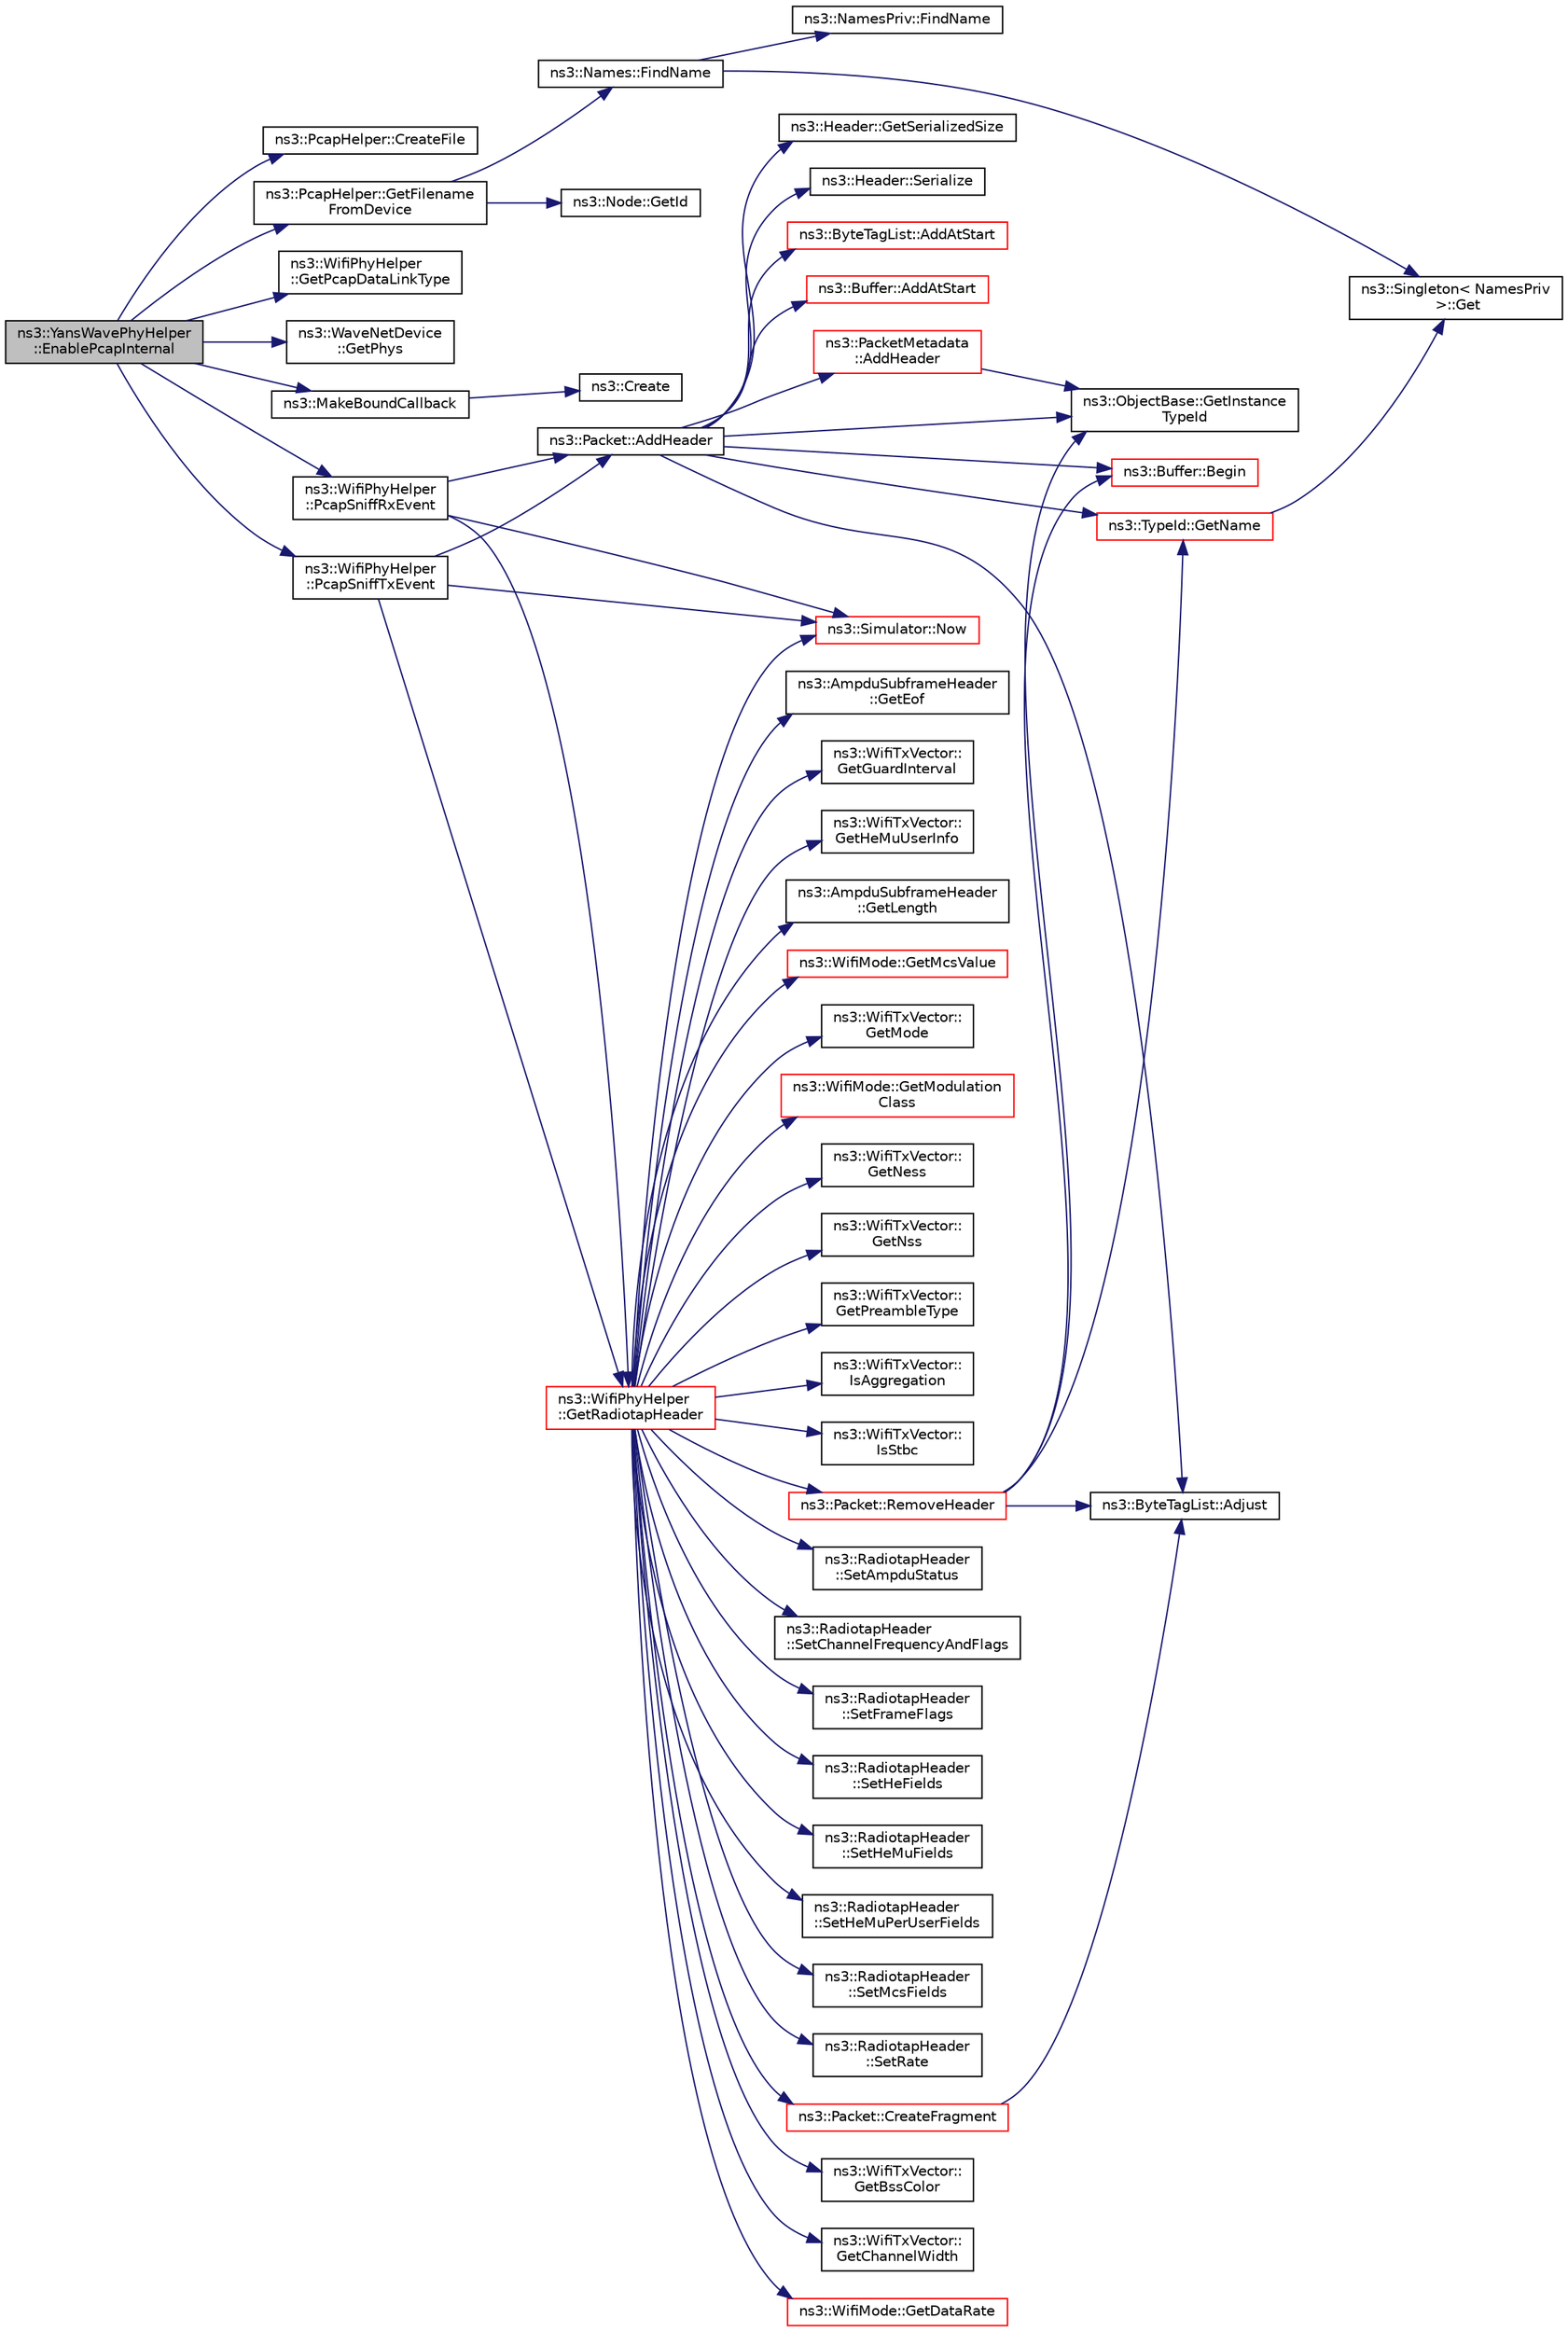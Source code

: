 digraph "ns3::YansWavePhyHelper::EnablePcapInternal"
{
 // LATEX_PDF_SIZE
  edge [fontname="Helvetica",fontsize="10",labelfontname="Helvetica",labelfontsize="10"];
  node [fontname="Helvetica",fontsize="10",shape=record];
  rankdir="LR";
  Node1 [label="ns3::YansWavePhyHelper\l::EnablePcapInternal",height=0.2,width=0.4,color="black", fillcolor="grey75", style="filled", fontcolor="black",tooltip="Enable pcap output the indicated net device."];
  Node1 -> Node2 [color="midnightblue",fontsize="10",style="solid",fontname="Helvetica"];
  Node2 [label="ns3::PcapHelper::CreateFile",height=0.2,width=0.4,color="black", fillcolor="white", style="filled",URL="$classns3_1_1_pcap_helper.html#a216e4a2ee6d533fd71aacab300c1d786",tooltip="Create and initialize a pcap file."];
  Node1 -> Node3 [color="midnightblue",fontsize="10",style="solid",fontname="Helvetica"];
  Node3 [label="ns3::PcapHelper::GetFilename\lFromDevice",height=0.2,width=0.4,color="black", fillcolor="white", style="filled",URL="$classns3_1_1_pcap_helper.html#a0da71e0938f0074cf08b4167d2e36702",tooltip="Let the pcap helper figure out a reasonable filename to use for a pcap file associated with a device."];
  Node3 -> Node4 [color="midnightblue",fontsize="10",style="solid",fontname="Helvetica"];
  Node4 [label="ns3::Names::FindName",height=0.2,width=0.4,color="black", fillcolor="white", style="filled",URL="$classns3_1_1_names.html#ab9664faf23569aaae64a2d1f65265045",tooltip="Given a pointer to an object, look to see if that object has a name associated with it and,..."];
  Node4 -> Node5 [color="midnightblue",fontsize="10",style="solid",fontname="Helvetica"];
  Node5 [label="ns3::NamesPriv::FindName",height=0.2,width=0.4,color="black", fillcolor="white", style="filled",URL="$classns3_1_1_names_priv.html#a7fbc3ac7b8924c08d86ddc79d96385fa",tooltip="Internal implementation for Names::FindName()"];
  Node4 -> Node6 [color="midnightblue",fontsize="10",style="solid",fontname="Helvetica"];
  Node6 [label="ns3::Singleton\< NamesPriv\l \>::Get",height=0.2,width=0.4,color="black", fillcolor="white", style="filled",URL="$classns3_1_1_singleton.html#a80a2cd3c25a27ea72add7a9f7a141ffa",tooltip="Get a pointer to the singleton instance."];
  Node3 -> Node7 [color="midnightblue",fontsize="10",style="solid",fontname="Helvetica"];
  Node7 [label="ns3::Node::GetId",height=0.2,width=0.4,color="black", fillcolor="white", style="filled",URL="$classns3_1_1_node.html#a2ed8663077afcb8db519296b0ada6355",tooltip=" "];
  Node1 -> Node8 [color="midnightblue",fontsize="10",style="solid",fontname="Helvetica"];
  Node8 [label="ns3::WifiPhyHelper\l::GetPcapDataLinkType",height=0.2,width=0.4,color="black", fillcolor="white", style="filled",URL="$classns3_1_1_wifi_phy_helper.html#ae683905c7cc67c48096c29fbf014c2c4",tooltip="Get the data link type of PCAP traces to be used."];
  Node1 -> Node9 [color="midnightblue",fontsize="10",style="solid",fontname="Helvetica"];
  Node9 [label="ns3::WaveNetDevice\l::GetPhys",height=0.2,width=0.4,color="black", fillcolor="white", style="filled",URL="$classns3_1_1_wave_net_device.html#a4b7ca83701873649815e2d3f1c363d3f",tooltip=" "];
  Node1 -> Node10 [color="midnightblue",fontsize="10",style="solid",fontname="Helvetica"];
  Node10 [label="ns3::MakeBoundCallback",height=0.2,width=0.4,color="black", fillcolor="white", style="filled",URL="$group__makeboundcallback.html#ga1725d6362e6065faa0709f7c93f8d770",tooltip="Make Callbacks with one bound argument."];
  Node10 -> Node11 [color="midnightblue",fontsize="10",style="solid",fontname="Helvetica"];
  Node11 [label="ns3::Create",height=0.2,width=0.4,color="black", fillcolor="white", style="filled",URL="$group__ptr.html#ga086d8d4a76485a155f0408b85dcebede",tooltip="Create class instances by constructors with varying numbers of arguments and return them by Ptr."];
  Node1 -> Node12 [color="midnightblue",fontsize="10",style="solid",fontname="Helvetica"];
  Node12 [label="ns3::WifiPhyHelper\l::PcapSniffRxEvent",height=0.2,width=0.4,color="black", fillcolor="white", style="filled",URL="$classns3_1_1_wifi_phy_helper.html#a734d8335af5fb3db2e93a80195faccea",tooltip=" "];
  Node12 -> Node13 [color="midnightblue",fontsize="10",style="solid",fontname="Helvetica"];
  Node13 [label="ns3::Packet::AddHeader",height=0.2,width=0.4,color="black", fillcolor="white", style="filled",URL="$classns3_1_1_packet.html#a465108c595a0bc592095cbcab1832ed8",tooltip="Add header to this packet."];
  Node13 -> Node14 [color="midnightblue",fontsize="10",style="solid",fontname="Helvetica"];
  Node14 [label="ns3::ByteTagList::AddAtStart",height=0.2,width=0.4,color="red", fillcolor="white", style="filled",URL="$classns3_1_1_byte_tag_list.html#acb4563fbe4299c55af41ba7a166b71d5",tooltip="Make sure that all offsets are bigger than prependOffset which represents the location where new byte..."];
  Node13 -> Node20 [color="midnightblue",fontsize="10",style="solid",fontname="Helvetica"];
  Node20 [label="ns3::Buffer::AddAtStart",height=0.2,width=0.4,color="red", fillcolor="white", style="filled",URL="$classns3_1_1_buffer.html#a8abd8164c3671d3dadc98fc66fade7b1",tooltip=" "];
  Node13 -> Node30 [color="midnightblue",fontsize="10",style="solid",fontname="Helvetica"];
  Node30 [label="ns3::PacketMetadata\l::AddHeader",height=0.2,width=0.4,color="red", fillcolor="white", style="filled",URL="$classns3_1_1_packet_metadata.html#abdce736c4c5f647242f0808c0d2f9249",tooltip="Add an header."];
  Node30 -> Node43 [color="midnightblue",fontsize="10",style="solid",fontname="Helvetica"];
  Node43 [label="ns3::ObjectBase::GetInstance\lTypeId",height=0.2,width=0.4,color="black", fillcolor="white", style="filled",URL="$classns3_1_1_object_base.html#abe5b43a6f5b99a92a4c3122db31f06fb",tooltip="Get the most derived TypeId for this Object."];
  Node13 -> Node50 [color="midnightblue",fontsize="10",style="solid",fontname="Helvetica"];
  Node50 [label="ns3::ByteTagList::Adjust",height=0.2,width=0.4,color="black", fillcolor="white", style="filled",URL="$classns3_1_1_byte_tag_list.html#a1fec06d7e6daaf8039cf2a148e4090f2",tooltip="Adjust the offsets stored internally by the adjustment delta."];
  Node13 -> Node51 [color="midnightblue",fontsize="10",style="solid",fontname="Helvetica"];
  Node51 [label="ns3::Buffer::Begin",height=0.2,width=0.4,color="red", fillcolor="white", style="filled",URL="$classns3_1_1_buffer.html#acb977a0179de9abe4e295ce22023b4ca",tooltip=" "];
  Node13 -> Node43 [color="midnightblue",fontsize="10",style="solid",fontname="Helvetica"];
  Node13 -> Node52 [color="midnightblue",fontsize="10",style="solid",fontname="Helvetica"];
  Node52 [label="ns3::TypeId::GetName",height=0.2,width=0.4,color="red", fillcolor="white", style="filled",URL="$classns3_1_1_type_id.html#abc4965475a579c2afdc668d7a7d58374",tooltip="Get the name."];
  Node52 -> Node6 [color="midnightblue",fontsize="10",style="solid",fontname="Helvetica"];
  Node13 -> Node55 [color="midnightblue",fontsize="10",style="solid",fontname="Helvetica"];
  Node55 [label="ns3::Header::GetSerializedSize",height=0.2,width=0.4,color="black", fillcolor="white", style="filled",URL="$classns3_1_1_header.html#a6ef0497eabc1b1fb0ad42738eb73f934",tooltip=" "];
  Node13 -> Node56 [color="midnightblue",fontsize="10",style="solid",fontname="Helvetica"];
  Node56 [label="ns3::Header::Serialize",height=0.2,width=0.4,color="black", fillcolor="white", style="filled",URL="$classns3_1_1_header.html#afb61f1aac69ff8349a6bfe521fab5404",tooltip=" "];
  Node12 -> Node57 [color="midnightblue",fontsize="10",style="solid",fontname="Helvetica"];
  Node57 [label="ns3::WifiPhyHelper\l::GetRadiotapHeader",height=0.2,width=0.4,color="red", fillcolor="white", style="filled",URL="$classns3_1_1_wifi_phy_helper.html#ad81031ab5a8a49fe4d1c70d930cd2b76",tooltip="Get the Radiotap header for a transmitted packet."];
  Node57 -> Node58 [color="midnightblue",fontsize="10",style="solid",fontname="Helvetica"];
  Node58 [label="ns3::Packet::CreateFragment",height=0.2,width=0.4,color="red", fillcolor="white", style="filled",URL="$classns3_1_1_packet.html#acdb23fec2c1dbebd9e6917895e9bcc65",tooltip="Create a new packet which contains a fragment of the original packet."];
  Node58 -> Node50 [color="midnightblue",fontsize="10",style="solid",fontname="Helvetica"];
  Node57 -> Node71 [color="midnightblue",fontsize="10",style="solid",fontname="Helvetica"];
  Node71 [label="ns3::WifiTxVector::\lGetBssColor",height=0.2,width=0.4,color="black", fillcolor="white", style="filled",URL="$classns3_1_1_wifi_tx_vector.html#a00d436e991cca5705d007a687b37d96e",tooltip="Get the BSS color."];
  Node57 -> Node72 [color="midnightblue",fontsize="10",style="solid",fontname="Helvetica"];
  Node72 [label="ns3::WifiTxVector::\lGetChannelWidth",height=0.2,width=0.4,color="black", fillcolor="white", style="filled",URL="$classns3_1_1_wifi_tx_vector.html#ac56a35b49d9d77e09357adc171570d51",tooltip=" "];
  Node57 -> Node73 [color="midnightblue",fontsize="10",style="solid",fontname="Helvetica"];
  Node73 [label="ns3::WifiMode::GetDataRate",height=0.2,width=0.4,color="red", fillcolor="white", style="filled",URL="$classns3_1_1_wifi_mode.html#ad90f36e733ceaf8c5771cfbda437e14f",tooltip=" "];
  Node57 -> Node80 [color="midnightblue",fontsize="10",style="solid",fontname="Helvetica"];
  Node80 [label="ns3::AmpduSubframeHeader\l::GetEof",height=0.2,width=0.4,color="black", fillcolor="white", style="filled",URL="$classns3_1_1_ampdu_subframe_header.html#ac903518a999682b5d4da011d7b03b445",tooltip="Return the EOF field."];
  Node57 -> Node81 [color="midnightblue",fontsize="10",style="solid",fontname="Helvetica"];
  Node81 [label="ns3::WifiTxVector::\lGetGuardInterval",height=0.2,width=0.4,color="black", fillcolor="white", style="filled",URL="$classns3_1_1_wifi_tx_vector.html#aeffd754ff39a3df905eb6a9be3567010",tooltip=" "];
  Node57 -> Node82 [color="midnightblue",fontsize="10",style="solid",fontname="Helvetica"];
  Node82 [label="ns3::WifiTxVector::\lGetHeMuUserInfo",height=0.2,width=0.4,color="black", fillcolor="white", style="filled",URL="$classns3_1_1_wifi_tx_vector.html#a6a2aa1b2ed08bcc4384896952cc4b147",tooltip="Get the HE MU user-specific transmission information for the given STA-ID."];
  Node57 -> Node83 [color="midnightblue",fontsize="10",style="solid",fontname="Helvetica"];
  Node83 [label="ns3::AmpduSubframeHeader\l::GetLength",height=0.2,width=0.4,color="black", fillcolor="white", style="filled",URL="$classns3_1_1_ampdu_subframe_header.html#acb131533076842db8959fc5c7408673e",tooltip="Return the length field."];
  Node57 -> Node84 [color="midnightblue",fontsize="10",style="solid",fontname="Helvetica"];
  Node84 [label="ns3::WifiMode::GetMcsValue",height=0.2,width=0.4,color="red", fillcolor="white", style="filled",URL="$classns3_1_1_wifi_mode.html#a4ba00941b5dbc4903ffecc1a0c841c6c",tooltip=" "];
  Node57 -> Node85 [color="midnightblue",fontsize="10",style="solid",fontname="Helvetica"];
  Node85 [label="ns3::WifiTxVector::\lGetMode",height=0.2,width=0.4,color="black", fillcolor="white", style="filled",URL="$classns3_1_1_wifi_tx_vector.html#a47d0b3ae3c7de8817626469f5fe1be6a",tooltip="If this TX vector is associated with an SU PPDU, return the selected payload transmission mode."];
  Node57 -> Node86 [color="midnightblue",fontsize="10",style="solid",fontname="Helvetica"];
  Node86 [label="ns3::WifiMode::GetModulation\lClass",height=0.2,width=0.4,color="red", fillcolor="white", style="filled",URL="$classns3_1_1_wifi_mode.html#a67e1664cac501221b63a2be307184cc9",tooltip=" "];
  Node57 -> Node87 [color="midnightblue",fontsize="10",style="solid",fontname="Helvetica"];
  Node87 [label="ns3::WifiTxVector::\lGetNess",height=0.2,width=0.4,color="black", fillcolor="white", style="filled",URL="$classns3_1_1_wifi_tx_vector.html#a5e6931e51698a7fc6137d7e55fb66213",tooltip=" "];
  Node57 -> Node88 [color="midnightblue",fontsize="10",style="solid",fontname="Helvetica"];
  Node88 [label="ns3::WifiTxVector::\lGetNss",height=0.2,width=0.4,color="black", fillcolor="white", style="filled",URL="$classns3_1_1_wifi_tx_vector.html#a9c779eec5b3a9236d131f57c501390fa",tooltip="If this TX vector is associated with an SU PPDU, return the number of spatial streams."];
  Node57 -> Node89 [color="midnightblue",fontsize="10",style="solid",fontname="Helvetica"];
  Node89 [label="ns3::WifiTxVector::\lGetPreambleType",height=0.2,width=0.4,color="black", fillcolor="white", style="filled",URL="$classns3_1_1_wifi_tx_vector.html#a7125591f923091b79fe4a607dfad22e4",tooltip=" "];
  Node57 -> Node90 [color="midnightblue",fontsize="10",style="solid",fontname="Helvetica"];
  Node90 [label="ns3::WifiTxVector::\lIsAggregation",height=0.2,width=0.4,color="black", fillcolor="white", style="filled",URL="$classns3_1_1_wifi_tx_vector.html#aae65c13f3633fbf99f95084a49d4b39e",tooltip="Checks whether the PSDU contains A-MPDU."];
  Node57 -> Node91 [color="midnightblue",fontsize="10",style="solid",fontname="Helvetica"];
  Node91 [label="ns3::WifiTxVector::\lIsStbc",height=0.2,width=0.4,color="black", fillcolor="white", style="filled",URL="$classns3_1_1_wifi_tx_vector.html#ae7531bb5085a2e63d0be0222ff52e7c1",tooltip="Check if STBC is used or not."];
  Node57 -> Node92 [color="midnightblue",fontsize="10",style="solid",fontname="Helvetica"];
  Node92 [label="ns3::Simulator::Now",height=0.2,width=0.4,color="red", fillcolor="white", style="filled",URL="$classns3_1_1_simulator.html#ac3178fa975b419f7875e7105be122800",tooltip="Return the current simulation virtual time."];
  Node57 -> Node137 [color="midnightblue",fontsize="10",style="solid",fontname="Helvetica"];
  Node137 [label="ns3::Packet::RemoveHeader",height=0.2,width=0.4,color="red", fillcolor="white", style="filled",URL="$classns3_1_1_packet.html#a0961eccf975d75f902d40956c93ba63e",tooltip="Deserialize and remove the header from the internal buffer."];
  Node137 -> Node50 [color="midnightblue",fontsize="10",style="solid",fontname="Helvetica"];
  Node137 -> Node51 [color="midnightblue",fontsize="10",style="solid",fontname="Helvetica"];
  Node137 -> Node43 [color="midnightblue",fontsize="10",style="solid",fontname="Helvetica"];
  Node137 -> Node52 [color="midnightblue",fontsize="10",style="solid",fontname="Helvetica"];
  Node57 -> Node140 [color="midnightblue",fontsize="10",style="solid",fontname="Helvetica"];
  Node140 [label="ns3::RadiotapHeader\l::SetAmpduStatus",height=0.2,width=0.4,color="black", fillcolor="white", style="filled",URL="$classns3_1_1_radiotap_header.html#a8fae7a24dbeba412fdb9b7fc79f74f41",tooltip="Set the A-MPDU status fields."];
  Node57 -> Node141 [color="midnightblue",fontsize="10",style="solid",fontname="Helvetica"];
  Node141 [label="ns3::RadiotapHeader\l::SetChannelFrequencyAndFlags",height=0.2,width=0.4,color="black", fillcolor="white", style="filled",URL="$classns3_1_1_radiotap_header.html#a429f94fc9a90307134b62cd1d6ed58b9",tooltip="Set the transmit/receive channel frequency and flags."];
  Node57 -> Node142 [color="midnightblue",fontsize="10",style="solid",fontname="Helvetica"];
  Node142 [label="ns3::RadiotapHeader\l::SetFrameFlags",height=0.2,width=0.4,color="black", fillcolor="white", style="filled",URL="$classns3_1_1_radiotap_header.html#af8c523ad1498c9105da3f88a0897d9b0",tooltip="Set the frame flags of the transmitted or received frame."];
  Node57 -> Node143 [color="midnightblue",fontsize="10",style="solid",fontname="Helvetica"];
  Node143 [label="ns3::RadiotapHeader\l::SetHeFields",height=0.2,width=0.4,color="black", fillcolor="white", style="filled",URL="$classns3_1_1_radiotap_header.html#a708c3b677263a6451a625dce89a570e7",tooltip="Set the HE fields."];
  Node57 -> Node144 [color="midnightblue",fontsize="10",style="solid",fontname="Helvetica"];
  Node144 [label="ns3::RadiotapHeader\l::SetHeMuFields",height=0.2,width=0.4,color="black", fillcolor="white", style="filled",URL="$classns3_1_1_radiotap_header.html#ab3678d1077c9bf223a3d4ac289ca8a69",tooltip="Set the HE MU fields."];
  Node57 -> Node145 [color="midnightblue",fontsize="10",style="solid",fontname="Helvetica"];
  Node145 [label="ns3::RadiotapHeader\l::SetHeMuPerUserFields",height=0.2,width=0.4,color="black", fillcolor="white", style="filled",URL="$classns3_1_1_radiotap_header.html#a0e75342e67136ddbcad3ae9ba5e9f199",tooltip="Set the HE MU per user fields."];
  Node57 -> Node146 [color="midnightblue",fontsize="10",style="solid",fontname="Helvetica"];
  Node146 [label="ns3::RadiotapHeader\l::SetMcsFields",height=0.2,width=0.4,color="black", fillcolor="white", style="filled",URL="$classns3_1_1_radiotap_header.html#a23f8dd27246529ba4c3d1fefa09a95f7",tooltip="Set the MCS fields."];
  Node57 -> Node147 [color="midnightblue",fontsize="10",style="solid",fontname="Helvetica"];
  Node147 [label="ns3::RadiotapHeader\l::SetRate",height=0.2,width=0.4,color="black", fillcolor="white", style="filled",URL="$classns3_1_1_radiotap_header.html#a51ebd0157939e926630a940dcc4431aa",tooltip="Set the transmit/receive channel frequency in units of megahertz."];
  Node12 -> Node92 [color="midnightblue",fontsize="10",style="solid",fontname="Helvetica"];
  Node1 -> Node150 [color="midnightblue",fontsize="10",style="solid",fontname="Helvetica"];
  Node150 [label="ns3::WifiPhyHelper\l::PcapSniffTxEvent",height=0.2,width=0.4,color="black", fillcolor="white", style="filled",URL="$classns3_1_1_wifi_phy_helper.html#a983a6502e5ec27e6da024b0db012704e",tooltip=" "];
  Node150 -> Node13 [color="midnightblue",fontsize="10",style="solid",fontname="Helvetica"];
  Node150 -> Node57 [color="midnightblue",fontsize="10",style="solid",fontname="Helvetica"];
  Node150 -> Node92 [color="midnightblue",fontsize="10",style="solid",fontname="Helvetica"];
}

